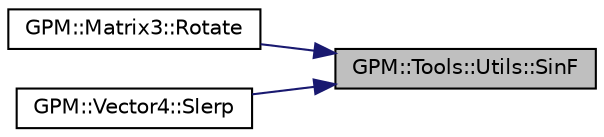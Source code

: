 digraph "GPM::Tools::Utils::SinF"
{
 // LATEX_PDF_SIZE
  edge [fontname="Helvetica",fontsize="10",labelfontname="Helvetica",labelfontsize="10"];
  node [fontname="Helvetica",fontsize="10",shape=record];
  rankdir="RL";
  Node1 [label="GPM::Tools::Utils::SinF",height=0.2,width=0.4,color="black", fillcolor="grey75", style="filled", fontcolor="black",tooltip="Mathematics sinus implementation with float precision."];
  Node1 -> Node2 [dir="back",color="midnightblue",fontsize="10",style="solid",fontname="Helvetica"];
  Node2 [label="GPM::Matrix3::Rotate",height=0.2,width=0.4,color="black", fillcolor="white", style="filled",URL="$struct_g_p_m_1_1_matrix3.html#aa5769b6a6c95bbcad163e19c9b88adf1",tooltip="Rotate the current matrix with an angle in degrees."];
  Node1 -> Node3 [dir="back",color="midnightblue",fontsize="10",style="solid",fontname="Helvetica"];
  Node3 [label="GPM::Vector4::Slerp",height=0.2,width=0.4,color="black", fillcolor="white", style="filled",URL="$struct_g_p_m_1_1_vector4.html#a63b37e497566e5ae18ec1d684ff8012d",tooltip="Return the start vector moving to the end vector at step interpolationCoefficient."];
}
